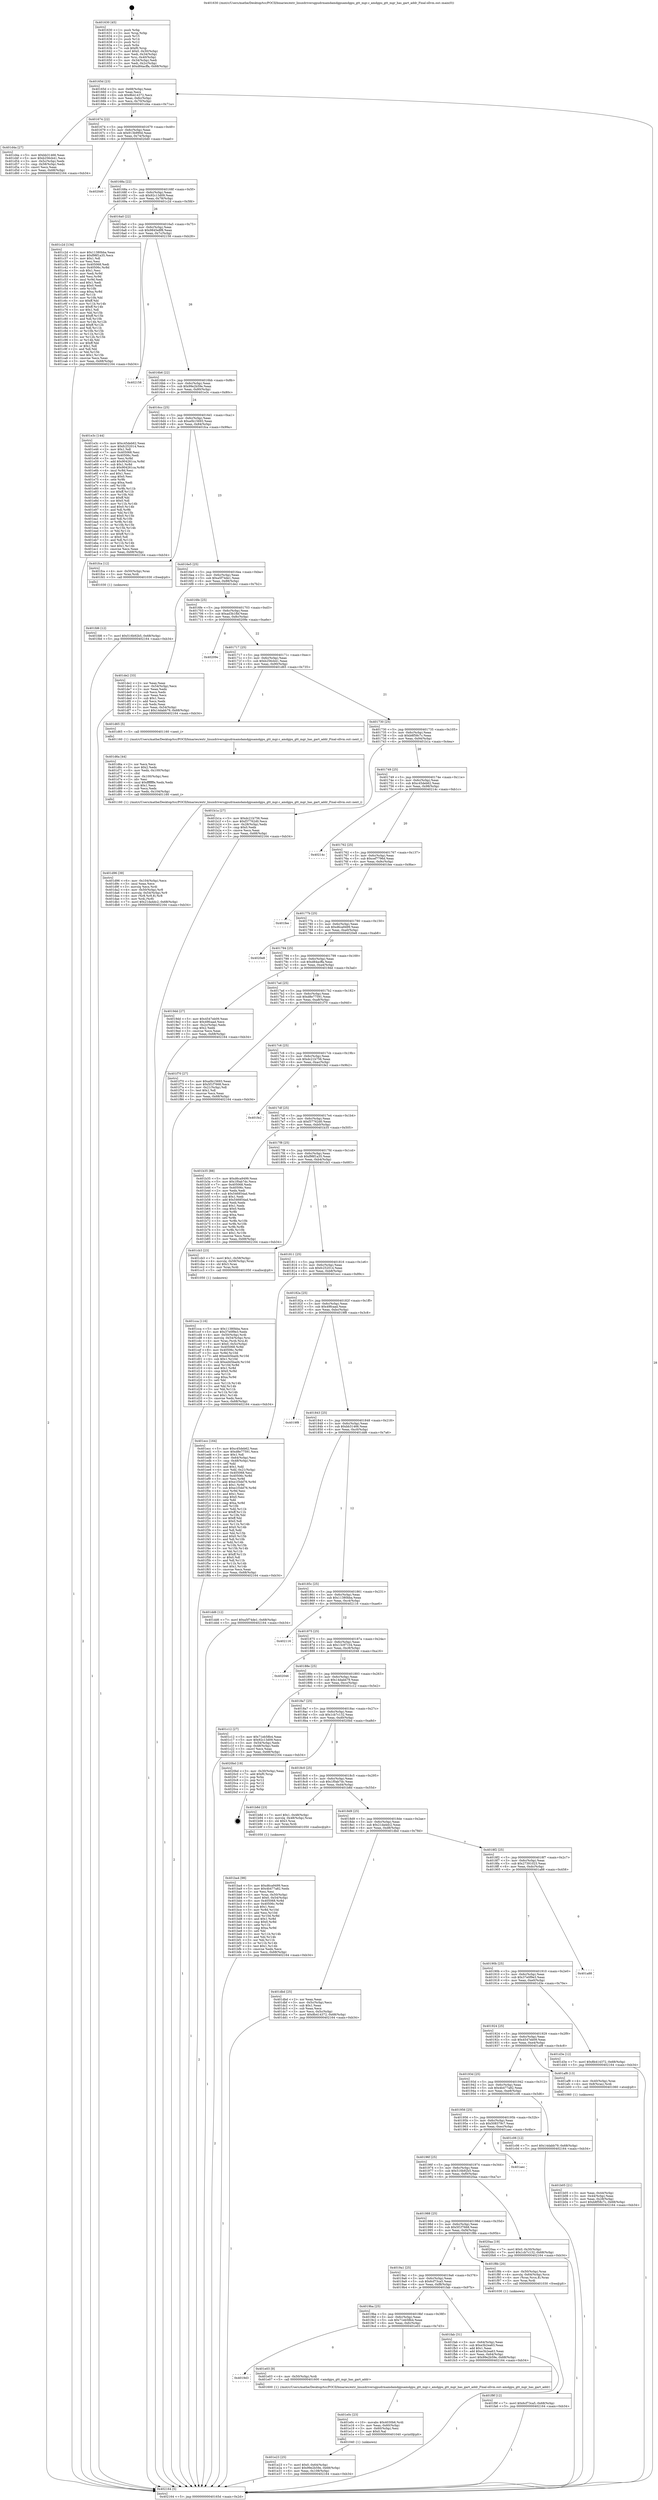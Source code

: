 digraph "0x401630" {
  label = "0x401630 (/mnt/c/Users/mathe/Desktop/tcc/POCII/binaries/extr_linuxdriversgpudrmamdamdgpuamdgpu_gtt_mgr.c_amdgpu_gtt_mgr_has_gart_addr_Final-ollvm.out::main(0))"
  labelloc = "t"
  node[shape=record]

  Entry [label="",width=0.3,height=0.3,shape=circle,fillcolor=black,style=filled]
  "0x40165d" [label="{
     0x40165d [23]\l
     | [instrs]\l
     &nbsp;&nbsp;0x40165d \<+3\>: mov -0x68(%rbp),%eax\l
     &nbsp;&nbsp;0x401660 \<+2\>: mov %eax,%ecx\l
     &nbsp;&nbsp;0x401662 \<+6\>: sub $0x8b414372,%ecx\l
     &nbsp;&nbsp;0x401668 \<+3\>: mov %eax,-0x6c(%rbp)\l
     &nbsp;&nbsp;0x40166b \<+3\>: mov %ecx,-0x70(%rbp)\l
     &nbsp;&nbsp;0x40166e \<+6\>: je 0000000000401d4a \<main+0x71a\>\l
  }"]
  "0x401d4a" [label="{
     0x401d4a [27]\l
     | [instrs]\l
     &nbsp;&nbsp;0x401d4a \<+5\>: mov $0xbb31466,%eax\l
     &nbsp;&nbsp;0x401d4f \<+5\>: mov $0xb256cb41,%ecx\l
     &nbsp;&nbsp;0x401d54 \<+3\>: mov -0x5c(%rbp),%edx\l
     &nbsp;&nbsp;0x401d57 \<+3\>: cmp -0x58(%rbp),%edx\l
     &nbsp;&nbsp;0x401d5a \<+3\>: cmovl %ecx,%eax\l
     &nbsp;&nbsp;0x401d5d \<+3\>: mov %eax,-0x68(%rbp)\l
     &nbsp;&nbsp;0x401d60 \<+5\>: jmp 0000000000402164 \<main+0xb34\>\l
  }"]
  "0x401674" [label="{
     0x401674 [22]\l
     | [instrs]\l
     &nbsp;&nbsp;0x401674 \<+5\>: jmp 0000000000401679 \<main+0x49\>\l
     &nbsp;&nbsp;0x401679 \<+3\>: mov -0x6c(%rbp),%eax\l
     &nbsp;&nbsp;0x40167c \<+5\>: sub $0x913b990d,%eax\l
     &nbsp;&nbsp;0x401681 \<+3\>: mov %eax,-0x74(%rbp)\l
     &nbsp;&nbsp;0x401684 \<+6\>: je 00000000004020d0 \<main+0xaa0\>\l
  }"]
  Exit [label="",width=0.3,height=0.3,shape=circle,fillcolor=black,style=filled,peripheries=2]
  "0x4020d0" [label="{
     0x4020d0\l
  }", style=dashed]
  "0x40168a" [label="{
     0x40168a [22]\l
     | [instrs]\l
     &nbsp;&nbsp;0x40168a \<+5\>: jmp 000000000040168f \<main+0x5f\>\l
     &nbsp;&nbsp;0x40168f \<+3\>: mov -0x6c(%rbp),%eax\l
     &nbsp;&nbsp;0x401692 \<+5\>: sub $0x92c13d09,%eax\l
     &nbsp;&nbsp;0x401697 \<+3\>: mov %eax,-0x78(%rbp)\l
     &nbsp;&nbsp;0x40169a \<+6\>: je 0000000000401c2d \<main+0x5fd\>\l
  }"]
  "0x401fd6" [label="{
     0x401fd6 [12]\l
     | [instrs]\l
     &nbsp;&nbsp;0x401fd6 \<+7\>: movl $0x516b92b5,-0x68(%rbp)\l
     &nbsp;&nbsp;0x401fdd \<+5\>: jmp 0000000000402164 \<main+0xb34\>\l
  }"]
  "0x401c2d" [label="{
     0x401c2d [134]\l
     | [instrs]\l
     &nbsp;&nbsp;0x401c2d \<+5\>: mov $0x11380bba,%eax\l
     &nbsp;&nbsp;0x401c32 \<+5\>: mov $0xf98f1a35,%ecx\l
     &nbsp;&nbsp;0x401c37 \<+2\>: mov $0x1,%dl\l
     &nbsp;&nbsp;0x401c39 \<+2\>: xor %esi,%esi\l
     &nbsp;&nbsp;0x401c3b \<+7\>: mov 0x405068,%edi\l
     &nbsp;&nbsp;0x401c42 \<+8\>: mov 0x40506c,%r8d\l
     &nbsp;&nbsp;0x401c4a \<+3\>: sub $0x1,%esi\l
     &nbsp;&nbsp;0x401c4d \<+3\>: mov %edi,%r9d\l
     &nbsp;&nbsp;0x401c50 \<+3\>: add %esi,%r9d\l
     &nbsp;&nbsp;0x401c53 \<+4\>: imul %r9d,%edi\l
     &nbsp;&nbsp;0x401c57 \<+3\>: and $0x1,%edi\l
     &nbsp;&nbsp;0x401c5a \<+3\>: cmp $0x0,%edi\l
     &nbsp;&nbsp;0x401c5d \<+4\>: sete %r10b\l
     &nbsp;&nbsp;0x401c61 \<+4\>: cmp $0xa,%r8d\l
     &nbsp;&nbsp;0x401c65 \<+4\>: setl %r11b\l
     &nbsp;&nbsp;0x401c69 \<+3\>: mov %r10b,%bl\l
     &nbsp;&nbsp;0x401c6c \<+3\>: xor $0xff,%bl\l
     &nbsp;&nbsp;0x401c6f \<+3\>: mov %r11b,%r14b\l
     &nbsp;&nbsp;0x401c72 \<+4\>: xor $0xff,%r14b\l
     &nbsp;&nbsp;0x401c76 \<+3\>: xor $0x1,%dl\l
     &nbsp;&nbsp;0x401c79 \<+3\>: mov %bl,%r15b\l
     &nbsp;&nbsp;0x401c7c \<+4\>: and $0xff,%r15b\l
     &nbsp;&nbsp;0x401c80 \<+3\>: and %dl,%r10b\l
     &nbsp;&nbsp;0x401c83 \<+3\>: mov %r14b,%r12b\l
     &nbsp;&nbsp;0x401c86 \<+4\>: and $0xff,%r12b\l
     &nbsp;&nbsp;0x401c8a \<+3\>: and %dl,%r11b\l
     &nbsp;&nbsp;0x401c8d \<+3\>: or %r10b,%r15b\l
     &nbsp;&nbsp;0x401c90 \<+3\>: or %r11b,%r12b\l
     &nbsp;&nbsp;0x401c93 \<+3\>: xor %r12b,%r15b\l
     &nbsp;&nbsp;0x401c96 \<+3\>: or %r14b,%bl\l
     &nbsp;&nbsp;0x401c99 \<+3\>: xor $0xff,%bl\l
     &nbsp;&nbsp;0x401c9c \<+3\>: or $0x1,%dl\l
     &nbsp;&nbsp;0x401c9f \<+2\>: and %dl,%bl\l
     &nbsp;&nbsp;0x401ca1 \<+3\>: or %bl,%r15b\l
     &nbsp;&nbsp;0x401ca4 \<+4\>: test $0x1,%r15b\l
     &nbsp;&nbsp;0x401ca8 \<+3\>: cmovne %ecx,%eax\l
     &nbsp;&nbsp;0x401cab \<+3\>: mov %eax,-0x68(%rbp)\l
     &nbsp;&nbsp;0x401cae \<+5\>: jmp 0000000000402164 \<main+0xb34\>\l
  }"]
  "0x4016a0" [label="{
     0x4016a0 [22]\l
     | [instrs]\l
     &nbsp;&nbsp;0x4016a0 \<+5\>: jmp 00000000004016a5 \<main+0x75\>\l
     &nbsp;&nbsp;0x4016a5 \<+3\>: mov -0x6c(%rbp),%eax\l
     &nbsp;&nbsp;0x4016a8 \<+5\>: sub $0x9845e8f8,%eax\l
     &nbsp;&nbsp;0x4016ad \<+3\>: mov %eax,-0x7c(%rbp)\l
     &nbsp;&nbsp;0x4016b0 \<+6\>: je 0000000000402158 \<main+0xb28\>\l
  }"]
  "0x401f9f" [label="{
     0x401f9f [12]\l
     | [instrs]\l
     &nbsp;&nbsp;0x401f9f \<+7\>: movl $0x6cf73ca5,-0x68(%rbp)\l
     &nbsp;&nbsp;0x401fa6 \<+5\>: jmp 0000000000402164 \<main+0xb34\>\l
  }"]
  "0x402158" [label="{
     0x402158\l
  }", style=dashed]
  "0x4016b6" [label="{
     0x4016b6 [22]\l
     | [instrs]\l
     &nbsp;&nbsp;0x4016b6 \<+5\>: jmp 00000000004016bb \<main+0x8b\>\l
     &nbsp;&nbsp;0x4016bb \<+3\>: mov -0x6c(%rbp),%eax\l
     &nbsp;&nbsp;0x4016be \<+5\>: sub $0x99e2b59e,%eax\l
     &nbsp;&nbsp;0x4016c3 \<+3\>: mov %eax,-0x80(%rbp)\l
     &nbsp;&nbsp;0x4016c6 \<+6\>: je 0000000000401e3c \<main+0x80c\>\l
  }"]
  "0x401e23" [label="{
     0x401e23 [25]\l
     | [instrs]\l
     &nbsp;&nbsp;0x401e23 \<+7\>: movl $0x0,-0x64(%rbp)\l
     &nbsp;&nbsp;0x401e2a \<+7\>: movl $0x99e2b59e,-0x68(%rbp)\l
     &nbsp;&nbsp;0x401e31 \<+6\>: mov %eax,-0x108(%rbp)\l
     &nbsp;&nbsp;0x401e37 \<+5\>: jmp 0000000000402164 \<main+0xb34\>\l
  }"]
  "0x401e3c" [label="{
     0x401e3c [144]\l
     | [instrs]\l
     &nbsp;&nbsp;0x401e3c \<+5\>: mov $0xc45deb62,%eax\l
     &nbsp;&nbsp;0x401e41 \<+5\>: mov $0xfc252014,%ecx\l
     &nbsp;&nbsp;0x401e46 \<+2\>: mov $0x1,%dl\l
     &nbsp;&nbsp;0x401e48 \<+7\>: mov 0x405068,%esi\l
     &nbsp;&nbsp;0x401e4f \<+7\>: mov 0x40506c,%edi\l
     &nbsp;&nbsp;0x401e56 \<+3\>: mov %esi,%r8d\l
     &nbsp;&nbsp;0x401e59 \<+7\>: add $0x904261ca,%r8d\l
     &nbsp;&nbsp;0x401e60 \<+4\>: sub $0x1,%r8d\l
     &nbsp;&nbsp;0x401e64 \<+7\>: sub $0x904261ca,%r8d\l
     &nbsp;&nbsp;0x401e6b \<+4\>: imul %r8d,%esi\l
     &nbsp;&nbsp;0x401e6f \<+3\>: and $0x1,%esi\l
     &nbsp;&nbsp;0x401e72 \<+3\>: cmp $0x0,%esi\l
     &nbsp;&nbsp;0x401e75 \<+4\>: sete %r9b\l
     &nbsp;&nbsp;0x401e79 \<+3\>: cmp $0xa,%edi\l
     &nbsp;&nbsp;0x401e7c \<+4\>: setl %r10b\l
     &nbsp;&nbsp;0x401e80 \<+3\>: mov %r9b,%r11b\l
     &nbsp;&nbsp;0x401e83 \<+4\>: xor $0xff,%r11b\l
     &nbsp;&nbsp;0x401e87 \<+3\>: mov %r10b,%bl\l
     &nbsp;&nbsp;0x401e8a \<+3\>: xor $0xff,%bl\l
     &nbsp;&nbsp;0x401e8d \<+3\>: xor $0x0,%dl\l
     &nbsp;&nbsp;0x401e90 \<+3\>: mov %r11b,%r14b\l
     &nbsp;&nbsp;0x401e93 \<+4\>: and $0x0,%r14b\l
     &nbsp;&nbsp;0x401e97 \<+3\>: and %dl,%r9b\l
     &nbsp;&nbsp;0x401e9a \<+3\>: mov %bl,%r15b\l
     &nbsp;&nbsp;0x401e9d \<+4\>: and $0x0,%r15b\l
     &nbsp;&nbsp;0x401ea1 \<+3\>: and %dl,%r10b\l
     &nbsp;&nbsp;0x401ea4 \<+3\>: or %r9b,%r14b\l
     &nbsp;&nbsp;0x401ea7 \<+3\>: or %r10b,%r15b\l
     &nbsp;&nbsp;0x401eaa \<+3\>: xor %r15b,%r14b\l
     &nbsp;&nbsp;0x401ead \<+3\>: or %bl,%r11b\l
     &nbsp;&nbsp;0x401eb0 \<+4\>: xor $0xff,%r11b\l
     &nbsp;&nbsp;0x401eb4 \<+3\>: or $0x0,%dl\l
     &nbsp;&nbsp;0x401eb7 \<+3\>: and %dl,%r11b\l
     &nbsp;&nbsp;0x401eba \<+3\>: or %r11b,%r14b\l
     &nbsp;&nbsp;0x401ebd \<+4\>: test $0x1,%r14b\l
     &nbsp;&nbsp;0x401ec1 \<+3\>: cmovne %ecx,%eax\l
     &nbsp;&nbsp;0x401ec4 \<+3\>: mov %eax,-0x68(%rbp)\l
     &nbsp;&nbsp;0x401ec7 \<+5\>: jmp 0000000000402164 \<main+0xb34\>\l
  }"]
  "0x4016cc" [label="{
     0x4016cc [25]\l
     | [instrs]\l
     &nbsp;&nbsp;0x4016cc \<+5\>: jmp 00000000004016d1 \<main+0xa1\>\l
     &nbsp;&nbsp;0x4016d1 \<+3\>: mov -0x6c(%rbp),%eax\l
     &nbsp;&nbsp;0x4016d4 \<+5\>: sub $0xa0b15693,%eax\l
     &nbsp;&nbsp;0x4016d9 \<+6\>: mov %eax,-0x84(%rbp)\l
     &nbsp;&nbsp;0x4016df \<+6\>: je 0000000000401fca \<main+0x99a\>\l
  }"]
  "0x401e0c" [label="{
     0x401e0c [23]\l
     | [instrs]\l
     &nbsp;&nbsp;0x401e0c \<+10\>: movabs $0x4030b6,%rdi\l
     &nbsp;&nbsp;0x401e16 \<+3\>: mov %eax,-0x60(%rbp)\l
     &nbsp;&nbsp;0x401e19 \<+3\>: mov -0x60(%rbp),%esi\l
     &nbsp;&nbsp;0x401e1c \<+2\>: mov $0x0,%al\l
     &nbsp;&nbsp;0x401e1e \<+5\>: call 0000000000401040 \<printf@plt\>\l
     | [calls]\l
     &nbsp;&nbsp;0x401040 \{1\} (unknown)\l
  }"]
  "0x401fca" [label="{
     0x401fca [12]\l
     | [instrs]\l
     &nbsp;&nbsp;0x401fca \<+4\>: mov -0x50(%rbp),%rax\l
     &nbsp;&nbsp;0x401fce \<+3\>: mov %rax,%rdi\l
     &nbsp;&nbsp;0x401fd1 \<+5\>: call 0000000000401030 \<free@plt\>\l
     | [calls]\l
     &nbsp;&nbsp;0x401030 \{1\} (unknown)\l
  }"]
  "0x4016e5" [label="{
     0x4016e5 [25]\l
     | [instrs]\l
     &nbsp;&nbsp;0x4016e5 \<+5\>: jmp 00000000004016ea \<main+0xba\>\l
     &nbsp;&nbsp;0x4016ea \<+3\>: mov -0x6c(%rbp),%eax\l
     &nbsp;&nbsp;0x4016ed \<+5\>: sub $0xa5f74de1,%eax\l
     &nbsp;&nbsp;0x4016f2 \<+6\>: mov %eax,-0x88(%rbp)\l
     &nbsp;&nbsp;0x4016f8 \<+6\>: je 0000000000401de2 \<main+0x7b2\>\l
  }"]
  "0x4019d3" [label="{
     0x4019d3\l
  }", style=dashed]
  "0x401de2" [label="{
     0x401de2 [33]\l
     | [instrs]\l
     &nbsp;&nbsp;0x401de2 \<+2\>: xor %eax,%eax\l
     &nbsp;&nbsp;0x401de4 \<+3\>: mov -0x54(%rbp),%ecx\l
     &nbsp;&nbsp;0x401de7 \<+2\>: mov %eax,%edx\l
     &nbsp;&nbsp;0x401de9 \<+2\>: sub %ecx,%edx\l
     &nbsp;&nbsp;0x401deb \<+2\>: mov %eax,%ecx\l
     &nbsp;&nbsp;0x401ded \<+3\>: sub $0x1,%ecx\l
     &nbsp;&nbsp;0x401df0 \<+2\>: add %ecx,%edx\l
     &nbsp;&nbsp;0x401df2 \<+2\>: sub %edx,%eax\l
     &nbsp;&nbsp;0x401df4 \<+3\>: mov %eax,-0x54(%rbp)\l
     &nbsp;&nbsp;0x401df7 \<+7\>: movl $0x14dabb79,-0x68(%rbp)\l
     &nbsp;&nbsp;0x401dfe \<+5\>: jmp 0000000000402164 \<main+0xb34\>\l
  }"]
  "0x4016fe" [label="{
     0x4016fe [25]\l
     | [instrs]\l
     &nbsp;&nbsp;0x4016fe \<+5\>: jmp 0000000000401703 \<main+0xd3\>\l
     &nbsp;&nbsp;0x401703 \<+3\>: mov -0x6c(%rbp),%eax\l
     &nbsp;&nbsp;0x401706 \<+5\>: sub $0xad3b1fbf,%eax\l
     &nbsp;&nbsp;0x40170b \<+6\>: mov %eax,-0x8c(%rbp)\l
     &nbsp;&nbsp;0x401711 \<+6\>: je 000000000040209e \<main+0xa6e\>\l
  }"]
  "0x401e03" [label="{
     0x401e03 [9]\l
     | [instrs]\l
     &nbsp;&nbsp;0x401e03 \<+4\>: mov -0x50(%rbp),%rdi\l
     &nbsp;&nbsp;0x401e07 \<+5\>: call 0000000000401600 \<amdgpu_gtt_mgr_has_gart_addr\>\l
     | [calls]\l
     &nbsp;&nbsp;0x401600 \{1\} (/mnt/c/Users/mathe/Desktop/tcc/POCII/binaries/extr_linuxdriversgpudrmamdamdgpuamdgpu_gtt_mgr.c_amdgpu_gtt_mgr_has_gart_addr_Final-ollvm.out::amdgpu_gtt_mgr_has_gart_addr)\l
  }"]
  "0x40209e" [label="{
     0x40209e\l
  }", style=dashed]
  "0x401717" [label="{
     0x401717 [25]\l
     | [instrs]\l
     &nbsp;&nbsp;0x401717 \<+5\>: jmp 000000000040171c \<main+0xec\>\l
     &nbsp;&nbsp;0x40171c \<+3\>: mov -0x6c(%rbp),%eax\l
     &nbsp;&nbsp;0x40171f \<+5\>: sub $0xb256cb41,%eax\l
     &nbsp;&nbsp;0x401724 \<+6\>: mov %eax,-0x90(%rbp)\l
     &nbsp;&nbsp;0x40172a \<+6\>: je 0000000000401d65 \<main+0x735\>\l
  }"]
  "0x4019ba" [label="{
     0x4019ba [25]\l
     | [instrs]\l
     &nbsp;&nbsp;0x4019ba \<+5\>: jmp 00000000004019bf \<main+0x38f\>\l
     &nbsp;&nbsp;0x4019bf \<+3\>: mov -0x6c(%rbp),%eax\l
     &nbsp;&nbsp;0x4019c2 \<+5\>: sub $0x71eb58b4,%eax\l
     &nbsp;&nbsp;0x4019c7 \<+6\>: mov %eax,-0xfc(%rbp)\l
     &nbsp;&nbsp;0x4019cd \<+6\>: je 0000000000401e03 \<main+0x7d3\>\l
  }"]
  "0x401d65" [label="{
     0x401d65 [5]\l
     | [instrs]\l
     &nbsp;&nbsp;0x401d65 \<+5\>: call 0000000000401160 \<next_i\>\l
     | [calls]\l
     &nbsp;&nbsp;0x401160 \{1\} (/mnt/c/Users/mathe/Desktop/tcc/POCII/binaries/extr_linuxdriversgpudrmamdamdgpuamdgpu_gtt_mgr.c_amdgpu_gtt_mgr_has_gart_addr_Final-ollvm.out::next_i)\l
  }"]
  "0x401730" [label="{
     0x401730 [25]\l
     | [instrs]\l
     &nbsp;&nbsp;0x401730 \<+5\>: jmp 0000000000401735 \<main+0x105\>\l
     &nbsp;&nbsp;0x401735 \<+3\>: mov -0x6c(%rbp),%eax\l
     &nbsp;&nbsp;0x401738 \<+5\>: sub $0xb8f58c7c,%eax\l
     &nbsp;&nbsp;0x40173d \<+6\>: mov %eax,-0x94(%rbp)\l
     &nbsp;&nbsp;0x401743 \<+6\>: je 0000000000401b1a \<main+0x4ea\>\l
  }"]
  "0x401fab" [label="{
     0x401fab [31]\l
     | [instrs]\l
     &nbsp;&nbsp;0x401fab \<+3\>: mov -0x64(%rbp),%eax\l
     &nbsp;&nbsp;0x401fae \<+5\>: sub $0xe3b2ea63,%eax\l
     &nbsp;&nbsp;0x401fb3 \<+3\>: add $0x1,%eax\l
     &nbsp;&nbsp;0x401fb6 \<+5\>: add $0xe3b2ea63,%eax\l
     &nbsp;&nbsp;0x401fbb \<+3\>: mov %eax,-0x64(%rbp)\l
     &nbsp;&nbsp;0x401fbe \<+7\>: movl $0x99e2b59e,-0x68(%rbp)\l
     &nbsp;&nbsp;0x401fc5 \<+5\>: jmp 0000000000402164 \<main+0xb34\>\l
  }"]
  "0x401b1a" [label="{
     0x401b1a [27]\l
     | [instrs]\l
     &nbsp;&nbsp;0x401b1a \<+5\>: mov $0xdc21b756,%eax\l
     &nbsp;&nbsp;0x401b1f \<+5\>: mov $0xf37762d0,%ecx\l
     &nbsp;&nbsp;0x401b24 \<+3\>: mov -0x28(%rbp),%edx\l
     &nbsp;&nbsp;0x401b27 \<+3\>: cmp $0x0,%edx\l
     &nbsp;&nbsp;0x401b2a \<+3\>: cmove %ecx,%eax\l
     &nbsp;&nbsp;0x401b2d \<+3\>: mov %eax,-0x68(%rbp)\l
     &nbsp;&nbsp;0x401b30 \<+5\>: jmp 0000000000402164 \<main+0xb34\>\l
  }"]
  "0x401749" [label="{
     0x401749 [25]\l
     | [instrs]\l
     &nbsp;&nbsp;0x401749 \<+5\>: jmp 000000000040174e \<main+0x11e\>\l
     &nbsp;&nbsp;0x40174e \<+3\>: mov -0x6c(%rbp),%eax\l
     &nbsp;&nbsp;0x401751 \<+5\>: sub $0xc45deb62,%eax\l
     &nbsp;&nbsp;0x401756 \<+6\>: mov %eax,-0x98(%rbp)\l
     &nbsp;&nbsp;0x40175c \<+6\>: je 000000000040214c \<main+0xb1c\>\l
  }"]
  "0x4019a1" [label="{
     0x4019a1 [25]\l
     | [instrs]\l
     &nbsp;&nbsp;0x4019a1 \<+5\>: jmp 00000000004019a6 \<main+0x376\>\l
     &nbsp;&nbsp;0x4019a6 \<+3\>: mov -0x6c(%rbp),%eax\l
     &nbsp;&nbsp;0x4019a9 \<+5\>: sub $0x6cf73ca5,%eax\l
     &nbsp;&nbsp;0x4019ae \<+6\>: mov %eax,-0xf8(%rbp)\l
     &nbsp;&nbsp;0x4019b4 \<+6\>: je 0000000000401fab \<main+0x97b\>\l
  }"]
  "0x40214c" [label="{
     0x40214c\l
  }", style=dashed]
  "0x401762" [label="{
     0x401762 [25]\l
     | [instrs]\l
     &nbsp;&nbsp;0x401762 \<+5\>: jmp 0000000000401767 \<main+0x137\>\l
     &nbsp;&nbsp;0x401767 \<+3\>: mov -0x6c(%rbp),%eax\l
     &nbsp;&nbsp;0x40176a \<+5\>: sub $0xcef7796d,%eax\l
     &nbsp;&nbsp;0x40176f \<+6\>: mov %eax,-0x9c(%rbp)\l
     &nbsp;&nbsp;0x401775 \<+6\>: je 0000000000401fee \<main+0x9be\>\l
  }"]
  "0x401f8b" [label="{
     0x401f8b [20]\l
     | [instrs]\l
     &nbsp;&nbsp;0x401f8b \<+4\>: mov -0x50(%rbp),%rax\l
     &nbsp;&nbsp;0x401f8f \<+4\>: movslq -0x64(%rbp),%rcx\l
     &nbsp;&nbsp;0x401f93 \<+4\>: mov (%rax,%rcx,8),%rax\l
     &nbsp;&nbsp;0x401f97 \<+3\>: mov %rax,%rdi\l
     &nbsp;&nbsp;0x401f9a \<+5\>: call 0000000000401030 \<free@plt\>\l
     | [calls]\l
     &nbsp;&nbsp;0x401030 \{1\} (unknown)\l
  }"]
  "0x401fee" [label="{
     0x401fee\l
  }", style=dashed]
  "0x40177b" [label="{
     0x40177b [25]\l
     | [instrs]\l
     &nbsp;&nbsp;0x40177b \<+5\>: jmp 0000000000401780 \<main+0x150\>\l
     &nbsp;&nbsp;0x401780 \<+3\>: mov -0x6c(%rbp),%eax\l
     &nbsp;&nbsp;0x401783 \<+5\>: sub $0xd6ca9499,%eax\l
     &nbsp;&nbsp;0x401788 \<+6\>: mov %eax,-0xa0(%rbp)\l
     &nbsp;&nbsp;0x40178e \<+6\>: je 00000000004020e8 \<main+0xab8\>\l
  }"]
  "0x401988" [label="{
     0x401988 [25]\l
     | [instrs]\l
     &nbsp;&nbsp;0x401988 \<+5\>: jmp 000000000040198d \<main+0x35d\>\l
     &nbsp;&nbsp;0x40198d \<+3\>: mov -0x6c(%rbp),%eax\l
     &nbsp;&nbsp;0x401990 \<+5\>: sub $0x5f1f7668,%eax\l
     &nbsp;&nbsp;0x401995 \<+6\>: mov %eax,-0xf4(%rbp)\l
     &nbsp;&nbsp;0x40199b \<+6\>: je 0000000000401f8b \<main+0x95b\>\l
  }"]
  "0x4020e8" [label="{
     0x4020e8\l
  }", style=dashed]
  "0x401794" [label="{
     0x401794 [25]\l
     | [instrs]\l
     &nbsp;&nbsp;0x401794 \<+5\>: jmp 0000000000401799 \<main+0x169\>\l
     &nbsp;&nbsp;0x401799 \<+3\>: mov -0x6c(%rbp),%eax\l
     &nbsp;&nbsp;0x40179c \<+5\>: sub $0xd84acffa,%eax\l
     &nbsp;&nbsp;0x4017a1 \<+6\>: mov %eax,-0xa4(%rbp)\l
     &nbsp;&nbsp;0x4017a7 \<+6\>: je 00000000004019dd \<main+0x3ad\>\l
  }"]
  "0x4020aa" [label="{
     0x4020aa [19]\l
     | [instrs]\l
     &nbsp;&nbsp;0x4020aa \<+7\>: movl $0x0,-0x30(%rbp)\l
     &nbsp;&nbsp;0x4020b1 \<+7\>: movl $0x1cb7c132,-0x68(%rbp)\l
     &nbsp;&nbsp;0x4020b8 \<+5\>: jmp 0000000000402164 \<main+0xb34\>\l
  }"]
  "0x4019dd" [label="{
     0x4019dd [27]\l
     | [instrs]\l
     &nbsp;&nbsp;0x4019dd \<+5\>: mov $0x4547eb09,%eax\l
     &nbsp;&nbsp;0x4019e2 \<+5\>: mov $0x49fcaad,%ecx\l
     &nbsp;&nbsp;0x4019e7 \<+3\>: mov -0x2c(%rbp),%edx\l
     &nbsp;&nbsp;0x4019ea \<+3\>: cmp $0x2,%edx\l
     &nbsp;&nbsp;0x4019ed \<+3\>: cmovne %ecx,%eax\l
     &nbsp;&nbsp;0x4019f0 \<+3\>: mov %eax,-0x68(%rbp)\l
     &nbsp;&nbsp;0x4019f3 \<+5\>: jmp 0000000000402164 \<main+0xb34\>\l
  }"]
  "0x4017ad" [label="{
     0x4017ad [25]\l
     | [instrs]\l
     &nbsp;&nbsp;0x4017ad \<+5\>: jmp 00000000004017b2 \<main+0x182\>\l
     &nbsp;&nbsp;0x4017b2 \<+3\>: mov -0x6c(%rbp),%eax\l
     &nbsp;&nbsp;0x4017b5 \<+5\>: sub $0xd8e77591,%eax\l
     &nbsp;&nbsp;0x4017ba \<+6\>: mov %eax,-0xa8(%rbp)\l
     &nbsp;&nbsp;0x4017c0 \<+6\>: je 0000000000401f70 \<main+0x940\>\l
  }"]
  "0x402164" [label="{
     0x402164 [5]\l
     | [instrs]\l
     &nbsp;&nbsp;0x402164 \<+5\>: jmp 000000000040165d \<main+0x2d\>\l
  }"]
  "0x401630" [label="{
     0x401630 [45]\l
     | [instrs]\l
     &nbsp;&nbsp;0x401630 \<+1\>: push %rbp\l
     &nbsp;&nbsp;0x401631 \<+3\>: mov %rsp,%rbp\l
     &nbsp;&nbsp;0x401634 \<+2\>: push %r15\l
     &nbsp;&nbsp;0x401636 \<+2\>: push %r14\l
     &nbsp;&nbsp;0x401638 \<+2\>: push %r12\l
     &nbsp;&nbsp;0x40163a \<+1\>: push %rbx\l
     &nbsp;&nbsp;0x40163b \<+7\>: sub $0xf0,%rsp\l
     &nbsp;&nbsp;0x401642 \<+7\>: movl $0x0,-0x30(%rbp)\l
     &nbsp;&nbsp;0x401649 \<+3\>: mov %edi,-0x34(%rbp)\l
     &nbsp;&nbsp;0x40164c \<+4\>: mov %rsi,-0x40(%rbp)\l
     &nbsp;&nbsp;0x401650 \<+3\>: mov -0x34(%rbp),%edi\l
     &nbsp;&nbsp;0x401653 \<+3\>: mov %edi,-0x2c(%rbp)\l
     &nbsp;&nbsp;0x401656 \<+7\>: movl $0xd84acffa,-0x68(%rbp)\l
  }"]
  "0x40196f" [label="{
     0x40196f [25]\l
     | [instrs]\l
     &nbsp;&nbsp;0x40196f \<+5\>: jmp 0000000000401974 \<main+0x344\>\l
     &nbsp;&nbsp;0x401974 \<+3\>: mov -0x6c(%rbp),%eax\l
     &nbsp;&nbsp;0x401977 \<+5\>: sub $0x516b92b5,%eax\l
     &nbsp;&nbsp;0x40197c \<+6\>: mov %eax,-0xf0(%rbp)\l
     &nbsp;&nbsp;0x401982 \<+6\>: je 00000000004020aa \<main+0xa7a\>\l
  }"]
  "0x401f70" [label="{
     0x401f70 [27]\l
     | [instrs]\l
     &nbsp;&nbsp;0x401f70 \<+5\>: mov $0xa0b15693,%eax\l
     &nbsp;&nbsp;0x401f75 \<+5\>: mov $0x5f1f7668,%ecx\l
     &nbsp;&nbsp;0x401f7a \<+3\>: mov -0x21(%rbp),%dl\l
     &nbsp;&nbsp;0x401f7d \<+3\>: test $0x1,%dl\l
     &nbsp;&nbsp;0x401f80 \<+3\>: cmovne %ecx,%eax\l
     &nbsp;&nbsp;0x401f83 \<+3\>: mov %eax,-0x68(%rbp)\l
     &nbsp;&nbsp;0x401f86 \<+5\>: jmp 0000000000402164 \<main+0xb34\>\l
  }"]
  "0x4017c6" [label="{
     0x4017c6 [25]\l
     | [instrs]\l
     &nbsp;&nbsp;0x4017c6 \<+5\>: jmp 00000000004017cb \<main+0x19b\>\l
     &nbsp;&nbsp;0x4017cb \<+3\>: mov -0x6c(%rbp),%eax\l
     &nbsp;&nbsp;0x4017ce \<+5\>: sub $0xdc21b756,%eax\l
     &nbsp;&nbsp;0x4017d3 \<+6\>: mov %eax,-0xac(%rbp)\l
     &nbsp;&nbsp;0x4017d9 \<+6\>: je 0000000000401fe2 \<main+0x9b2\>\l
  }"]
  "0x401aec" [label="{
     0x401aec\l
  }", style=dashed]
  "0x401fe2" [label="{
     0x401fe2\l
  }", style=dashed]
  "0x4017df" [label="{
     0x4017df [25]\l
     | [instrs]\l
     &nbsp;&nbsp;0x4017df \<+5\>: jmp 00000000004017e4 \<main+0x1b4\>\l
     &nbsp;&nbsp;0x4017e4 \<+3\>: mov -0x6c(%rbp),%eax\l
     &nbsp;&nbsp;0x4017e7 \<+5\>: sub $0xf37762d0,%eax\l
     &nbsp;&nbsp;0x4017ec \<+6\>: mov %eax,-0xb0(%rbp)\l
     &nbsp;&nbsp;0x4017f2 \<+6\>: je 0000000000401b35 \<main+0x505\>\l
  }"]
  "0x401d96" [label="{
     0x401d96 [39]\l
     | [instrs]\l
     &nbsp;&nbsp;0x401d96 \<+6\>: mov -0x104(%rbp),%ecx\l
     &nbsp;&nbsp;0x401d9c \<+3\>: imul %eax,%ecx\l
     &nbsp;&nbsp;0x401d9f \<+3\>: movslq %ecx,%rdi\l
     &nbsp;&nbsp;0x401da2 \<+4\>: mov -0x50(%rbp),%r8\l
     &nbsp;&nbsp;0x401da6 \<+4\>: movslq -0x54(%rbp),%r9\l
     &nbsp;&nbsp;0x401daa \<+4\>: mov (%r8,%r9,8),%r8\l
     &nbsp;&nbsp;0x401dae \<+3\>: mov %rdi,(%r8)\l
     &nbsp;&nbsp;0x401db1 \<+7\>: movl $0x21da4dc2,-0x68(%rbp)\l
     &nbsp;&nbsp;0x401db8 \<+5\>: jmp 0000000000402164 \<main+0xb34\>\l
  }"]
  "0x401b35" [label="{
     0x401b35 [88]\l
     | [instrs]\l
     &nbsp;&nbsp;0x401b35 \<+5\>: mov $0xd6ca9499,%eax\l
     &nbsp;&nbsp;0x401b3a \<+5\>: mov $0x1f0ab7dc,%ecx\l
     &nbsp;&nbsp;0x401b3f \<+7\>: mov 0x405068,%edx\l
     &nbsp;&nbsp;0x401b46 \<+7\>: mov 0x40506c,%esi\l
     &nbsp;&nbsp;0x401b4d \<+2\>: mov %edx,%edi\l
     &nbsp;&nbsp;0x401b4f \<+6\>: sub $0x546854ad,%edi\l
     &nbsp;&nbsp;0x401b55 \<+3\>: sub $0x1,%edi\l
     &nbsp;&nbsp;0x401b58 \<+6\>: add $0x546854ad,%edi\l
     &nbsp;&nbsp;0x401b5e \<+3\>: imul %edi,%edx\l
     &nbsp;&nbsp;0x401b61 \<+3\>: and $0x1,%edx\l
     &nbsp;&nbsp;0x401b64 \<+3\>: cmp $0x0,%edx\l
     &nbsp;&nbsp;0x401b67 \<+4\>: sete %r8b\l
     &nbsp;&nbsp;0x401b6b \<+3\>: cmp $0xa,%esi\l
     &nbsp;&nbsp;0x401b6e \<+4\>: setl %r9b\l
     &nbsp;&nbsp;0x401b72 \<+3\>: mov %r8b,%r10b\l
     &nbsp;&nbsp;0x401b75 \<+3\>: and %r9b,%r10b\l
     &nbsp;&nbsp;0x401b78 \<+3\>: xor %r9b,%r8b\l
     &nbsp;&nbsp;0x401b7b \<+3\>: or %r8b,%r10b\l
     &nbsp;&nbsp;0x401b7e \<+4\>: test $0x1,%r10b\l
     &nbsp;&nbsp;0x401b82 \<+3\>: cmovne %ecx,%eax\l
     &nbsp;&nbsp;0x401b85 \<+3\>: mov %eax,-0x68(%rbp)\l
     &nbsp;&nbsp;0x401b88 \<+5\>: jmp 0000000000402164 \<main+0xb34\>\l
  }"]
  "0x4017f8" [label="{
     0x4017f8 [25]\l
     | [instrs]\l
     &nbsp;&nbsp;0x4017f8 \<+5\>: jmp 00000000004017fd \<main+0x1cd\>\l
     &nbsp;&nbsp;0x4017fd \<+3\>: mov -0x6c(%rbp),%eax\l
     &nbsp;&nbsp;0x401800 \<+5\>: sub $0xf98f1a35,%eax\l
     &nbsp;&nbsp;0x401805 \<+6\>: mov %eax,-0xb4(%rbp)\l
     &nbsp;&nbsp;0x40180b \<+6\>: je 0000000000401cb3 \<main+0x683\>\l
  }"]
  "0x401d6a" [label="{
     0x401d6a [44]\l
     | [instrs]\l
     &nbsp;&nbsp;0x401d6a \<+2\>: xor %ecx,%ecx\l
     &nbsp;&nbsp;0x401d6c \<+5\>: mov $0x2,%edx\l
     &nbsp;&nbsp;0x401d71 \<+6\>: mov %edx,-0x100(%rbp)\l
     &nbsp;&nbsp;0x401d77 \<+1\>: cltd\l
     &nbsp;&nbsp;0x401d78 \<+6\>: mov -0x100(%rbp),%esi\l
     &nbsp;&nbsp;0x401d7e \<+2\>: idiv %esi\l
     &nbsp;&nbsp;0x401d80 \<+6\>: imul $0xfffffffe,%edx,%edx\l
     &nbsp;&nbsp;0x401d86 \<+3\>: sub $0x1,%ecx\l
     &nbsp;&nbsp;0x401d89 \<+2\>: sub %ecx,%edx\l
     &nbsp;&nbsp;0x401d8b \<+6\>: mov %edx,-0x104(%rbp)\l
     &nbsp;&nbsp;0x401d91 \<+5\>: call 0000000000401160 \<next_i\>\l
     | [calls]\l
     &nbsp;&nbsp;0x401160 \{1\} (/mnt/c/Users/mathe/Desktop/tcc/POCII/binaries/extr_linuxdriversgpudrmamdamdgpuamdgpu_gtt_mgr.c_amdgpu_gtt_mgr_has_gart_addr_Final-ollvm.out::next_i)\l
  }"]
  "0x401cb3" [label="{
     0x401cb3 [23]\l
     | [instrs]\l
     &nbsp;&nbsp;0x401cb3 \<+7\>: movl $0x1,-0x58(%rbp)\l
     &nbsp;&nbsp;0x401cba \<+4\>: movslq -0x58(%rbp),%rax\l
     &nbsp;&nbsp;0x401cbe \<+4\>: shl $0x3,%rax\l
     &nbsp;&nbsp;0x401cc2 \<+3\>: mov %rax,%rdi\l
     &nbsp;&nbsp;0x401cc5 \<+5\>: call 0000000000401050 \<malloc@plt\>\l
     | [calls]\l
     &nbsp;&nbsp;0x401050 \{1\} (unknown)\l
  }"]
  "0x401811" [label="{
     0x401811 [25]\l
     | [instrs]\l
     &nbsp;&nbsp;0x401811 \<+5\>: jmp 0000000000401816 \<main+0x1e6\>\l
     &nbsp;&nbsp;0x401816 \<+3\>: mov -0x6c(%rbp),%eax\l
     &nbsp;&nbsp;0x401819 \<+5\>: sub $0xfc252014,%eax\l
     &nbsp;&nbsp;0x40181e \<+6\>: mov %eax,-0xb8(%rbp)\l
     &nbsp;&nbsp;0x401824 \<+6\>: je 0000000000401ecc \<main+0x89c\>\l
  }"]
  "0x401cca" [label="{
     0x401cca [116]\l
     | [instrs]\l
     &nbsp;&nbsp;0x401cca \<+5\>: mov $0x11380bba,%ecx\l
     &nbsp;&nbsp;0x401ccf \<+5\>: mov $0x37e0f9e3,%edx\l
     &nbsp;&nbsp;0x401cd4 \<+4\>: mov -0x50(%rbp),%rdi\l
     &nbsp;&nbsp;0x401cd8 \<+4\>: movslq -0x54(%rbp),%rsi\l
     &nbsp;&nbsp;0x401cdc \<+4\>: mov %rax,(%rdi,%rsi,8)\l
     &nbsp;&nbsp;0x401ce0 \<+7\>: movl $0x0,-0x5c(%rbp)\l
     &nbsp;&nbsp;0x401ce7 \<+8\>: mov 0x405068,%r8d\l
     &nbsp;&nbsp;0x401cef \<+8\>: mov 0x40506c,%r9d\l
     &nbsp;&nbsp;0x401cf7 \<+3\>: mov %r8d,%r10d\l
     &nbsp;&nbsp;0x401cfa \<+7\>: add $0xed45bad4,%r10d\l
     &nbsp;&nbsp;0x401d01 \<+4\>: sub $0x1,%r10d\l
     &nbsp;&nbsp;0x401d05 \<+7\>: sub $0xed45bad4,%r10d\l
     &nbsp;&nbsp;0x401d0c \<+4\>: imul %r10d,%r8d\l
     &nbsp;&nbsp;0x401d10 \<+4\>: and $0x1,%r8d\l
     &nbsp;&nbsp;0x401d14 \<+4\>: cmp $0x0,%r8d\l
     &nbsp;&nbsp;0x401d18 \<+4\>: sete %r11b\l
     &nbsp;&nbsp;0x401d1c \<+4\>: cmp $0xa,%r9d\l
     &nbsp;&nbsp;0x401d20 \<+3\>: setl %bl\l
     &nbsp;&nbsp;0x401d23 \<+3\>: mov %r11b,%r14b\l
     &nbsp;&nbsp;0x401d26 \<+3\>: and %bl,%r14b\l
     &nbsp;&nbsp;0x401d29 \<+3\>: xor %bl,%r11b\l
     &nbsp;&nbsp;0x401d2c \<+3\>: or %r11b,%r14b\l
     &nbsp;&nbsp;0x401d2f \<+4\>: test $0x1,%r14b\l
     &nbsp;&nbsp;0x401d33 \<+3\>: cmovne %edx,%ecx\l
     &nbsp;&nbsp;0x401d36 \<+3\>: mov %ecx,-0x68(%rbp)\l
     &nbsp;&nbsp;0x401d39 \<+5\>: jmp 0000000000402164 \<main+0xb34\>\l
  }"]
  "0x401ecc" [label="{
     0x401ecc [164]\l
     | [instrs]\l
     &nbsp;&nbsp;0x401ecc \<+5\>: mov $0xc45deb62,%eax\l
     &nbsp;&nbsp;0x401ed1 \<+5\>: mov $0xd8e77591,%ecx\l
     &nbsp;&nbsp;0x401ed6 \<+2\>: mov $0x1,%dl\l
     &nbsp;&nbsp;0x401ed8 \<+3\>: mov -0x64(%rbp),%esi\l
     &nbsp;&nbsp;0x401edb \<+3\>: cmp -0x48(%rbp),%esi\l
     &nbsp;&nbsp;0x401ede \<+4\>: setl %dil\l
     &nbsp;&nbsp;0x401ee2 \<+4\>: and $0x1,%dil\l
     &nbsp;&nbsp;0x401ee6 \<+4\>: mov %dil,-0x21(%rbp)\l
     &nbsp;&nbsp;0x401eea \<+7\>: mov 0x405068,%esi\l
     &nbsp;&nbsp;0x401ef1 \<+8\>: mov 0x40506c,%r8d\l
     &nbsp;&nbsp;0x401ef9 \<+3\>: mov %esi,%r9d\l
     &nbsp;&nbsp;0x401efc \<+7\>: add $0xe1f3dd76,%r9d\l
     &nbsp;&nbsp;0x401f03 \<+4\>: sub $0x1,%r9d\l
     &nbsp;&nbsp;0x401f07 \<+7\>: sub $0xe1f3dd76,%r9d\l
     &nbsp;&nbsp;0x401f0e \<+4\>: imul %r9d,%esi\l
     &nbsp;&nbsp;0x401f12 \<+3\>: and $0x1,%esi\l
     &nbsp;&nbsp;0x401f15 \<+3\>: cmp $0x0,%esi\l
     &nbsp;&nbsp;0x401f18 \<+4\>: sete %dil\l
     &nbsp;&nbsp;0x401f1c \<+4\>: cmp $0xa,%r8d\l
     &nbsp;&nbsp;0x401f20 \<+4\>: setl %r10b\l
     &nbsp;&nbsp;0x401f24 \<+3\>: mov %dil,%r11b\l
     &nbsp;&nbsp;0x401f27 \<+4\>: xor $0xff,%r11b\l
     &nbsp;&nbsp;0x401f2b \<+3\>: mov %r10b,%bl\l
     &nbsp;&nbsp;0x401f2e \<+3\>: xor $0xff,%bl\l
     &nbsp;&nbsp;0x401f31 \<+3\>: xor $0x0,%dl\l
     &nbsp;&nbsp;0x401f34 \<+3\>: mov %r11b,%r14b\l
     &nbsp;&nbsp;0x401f37 \<+4\>: and $0x0,%r14b\l
     &nbsp;&nbsp;0x401f3b \<+3\>: and %dl,%dil\l
     &nbsp;&nbsp;0x401f3e \<+3\>: mov %bl,%r15b\l
     &nbsp;&nbsp;0x401f41 \<+4\>: and $0x0,%r15b\l
     &nbsp;&nbsp;0x401f45 \<+3\>: and %dl,%r10b\l
     &nbsp;&nbsp;0x401f48 \<+3\>: or %dil,%r14b\l
     &nbsp;&nbsp;0x401f4b \<+3\>: or %r10b,%r15b\l
     &nbsp;&nbsp;0x401f4e \<+3\>: xor %r15b,%r14b\l
     &nbsp;&nbsp;0x401f51 \<+3\>: or %bl,%r11b\l
     &nbsp;&nbsp;0x401f54 \<+4\>: xor $0xff,%r11b\l
     &nbsp;&nbsp;0x401f58 \<+3\>: or $0x0,%dl\l
     &nbsp;&nbsp;0x401f5b \<+3\>: and %dl,%r11b\l
     &nbsp;&nbsp;0x401f5e \<+3\>: or %r11b,%r14b\l
     &nbsp;&nbsp;0x401f61 \<+4\>: test $0x1,%r14b\l
     &nbsp;&nbsp;0x401f65 \<+3\>: cmovne %ecx,%eax\l
     &nbsp;&nbsp;0x401f68 \<+3\>: mov %eax,-0x68(%rbp)\l
     &nbsp;&nbsp;0x401f6b \<+5\>: jmp 0000000000402164 \<main+0xb34\>\l
  }"]
  "0x40182a" [label="{
     0x40182a [25]\l
     | [instrs]\l
     &nbsp;&nbsp;0x40182a \<+5\>: jmp 000000000040182f \<main+0x1ff\>\l
     &nbsp;&nbsp;0x40182f \<+3\>: mov -0x6c(%rbp),%eax\l
     &nbsp;&nbsp;0x401832 \<+5\>: sub $0x49fcaad,%eax\l
     &nbsp;&nbsp;0x401837 \<+6\>: mov %eax,-0xbc(%rbp)\l
     &nbsp;&nbsp;0x40183d \<+6\>: je 00000000004019f8 \<main+0x3c8\>\l
  }"]
  "0x401956" [label="{
     0x401956 [25]\l
     | [instrs]\l
     &nbsp;&nbsp;0x401956 \<+5\>: jmp 000000000040195b \<main+0x32b\>\l
     &nbsp;&nbsp;0x40195b \<+3\>: mov -0x6c(%rbp),%eax\l
     &nbsp;&nbsp;0x40195e \<+5\>: sub $0x508379c7,%eax\l
     &nbsp;&nbsp;0x401963 \<+6\>: mov %eax,-0xec(%rbp)\l
     &nbsp;&nbsp;0x401969 \<+6\>: je 0000000000401aec \<main+0x4bc\>\l
  }"]
  "0x4019f8" [label="{
     0x4019f8\l
  }", style=dashed]
  "0x401843" [label="{
     0x401843 [25]\l
     | [instrs]\l
     &nbsp;&nbsp;0x401843 \<+5\>: jmp 0000000000401848 \<main+0x218\>\l
     &nbsp;&nbsp;0x401848 \<+3\>: mov -0x6c(%rbp),%eax\l
     &nbsp;&nbsp;0x40184b \<+5\>: sub $0xbb31466,%eax\l
     &nbsp;&nbsp;0x401850 \<+6\>: mov %eax,-0xc0(%rbp)\l
     &nbsp;&nbsp;0x401856 \<+6\>: je 0000000000401dd6 \<main+0x7a6\>\l
  }"]
  "0x401c06" [label="{
     0x401c06 [12]\l
     | [instrs]\l
     &nbsp;&nbsp;0x401c06 \<+7\>: movl $0x14dabb79,-0x68(%rbp)\l
     &nbsp;&nbsp;0x401c0d \<+5\>: jmp 0000000000402164 \<main+0xb34\>\l
  }"]
  "0x401dd6" [label="{
     0x401dd6 [12]\l
     | [instrs]\l
     &nbsp;&nbsp;0x401dd6 \<+7\>: movl $0xa5f74de1,-0x68(%rbp)\l
     &nbsp;&nbsp;0x401ddd \<+5\>: jmp 0000000000402164 \<main+0xb34\>\l
  }"]
  "0x40185c" [label="{
     0x40185c [25]\l
     | [instrs]\l
     &nbsp;&nbsp;0x40185c \<+5\>: jmp 0000000000401861 \<main+0x231\>\l
     &nbsp;&nbsp;0x401861 \<+3\>: mov -0x6c(%rbp),%eax\l
     &nbsp;&nbsp;0x401864 \<+5\>: sub $0x11380bba,%eax\l
     &nbsp;&nbsp;0x401869 \<+6\>: mov %eax,-0xc4(%rbp)\l
     &nbsp;&nbsp;0x40186f \<+6\>: je 0000000000402116 \<main+0xae6\>\l
  }"]
  "0x401ba4" [label="{
     0x401ba4 [98]\l
     | [instrs]\l
     &nbsp;&nbsp;0x401ba4 \<+5\>: mov $0xd6ca9499,%ecx\l
     &nbsp;&nbsp;0x401ba9 \<+5\>: mov $0x4b477a82,%edx\l
     &nbsp;&nbsp;0x401bae \<+2\>: xor %esi,%esi\l
     &nbsp;&nbsp;0x401bb0 \<+4\>: mov %rax,-0x50(%rbp)\l
     &nbsp;&nbsp;0x401bb4 \<+7\>: movl $0x0,-0x54(%rbp)\l
     &nbsp;&nbsp;0x401bbb \<+8\>: mov 0x405068,%r8d\l
     &nbsp;&nbsp;0x401bc3 \<+8\>: mov 0x40506c,%r9d\l
     &nbsp;&nbsp;0x401bcb \<+3\>: sub $0x1,%esi\l
     &nbsp;&nbsp;0x401bce \<+3\>: mov %r8d,%r10d\l
     &nbsp;&nbsp;0x401bd1 \<+3\>: add %esi,%r10d\l
     &nbsp;&nbsp;0x401bd4 \<+4\>: imul %r10d,%r8d\l
     &nbsp;&nbsp;0x401bd8 \<+4\>: and $0x1,%r8d\l
     &nbsp;&nbsp;0x401bdc \<+4\>: cmp $0x0,%r8d\l
     &nbsp;&nbsp;0x401be0 \<+4\>: sete %r11b\l
     &nbsp;&nbsp;0x401be4 \<+4\>: cmp $0xa,%r9d\l
     &nbsp;&nbsp;0x401be8 \<+3\>: setl %bl\l
     &nbsp;&nbsp;0x401beb \<+3\>: mov %r11b,%r14b\l
     &nbsp;&nbsp;0x401bee \<+3\>: and %bl,%r14b\l
     &nbsp;&nbsp;0x401bf1 \<+3\>: xor %bl,%r11b\l
     &nbsp;&nbsp;0x401bf4 \<+3\>: or %r11b,%r14b\l
     &nbsp;&nbsp;0x401bf7 \<+4\>: test $0x1,%r14b\l
     &nbsp;&nbsp;0x401bfb \<+3\>: cmovne %edx,%ecx\l
     &nbsp;&nbsp;0x401bfe \<+3\>: mov %ecx,-0x68(%rbp)\l
     &nbsp;&nbsp;0x401c01 \<+5\>: jmp 0000000000402164 \<main+0xb34\>\l
  }"]
  "0x402116" [label="{
     0x402116\l
  }", style=dashed]
  "0x401875" [label="{
     0x401875 [25]\l
     | [instrs]\l
     &nbsp;&nbsp;0x401875 \<+5\>: jmp 000000000040187a \<main+0x24a\>\l
     &nbsp;&nbsp;0x40187a \<+3\>: mov -0x6c(%rbp),%eax\l
     &nbsp;&nbsp;0x40187d \<+5\>: sub $0x13c97104,%eax\l
     &nbsp;&nbsp;0x401882 \<+6\>: mov %eax,-0xc8(%rbp)\l
     &nbsp;&nbsp;0x401888 \<+6\>: je 0000000000402046 \<main+0xa16\>\l
  }"]
  "0x401b05" [label="{
     0x401b05 [21]\l
     | [instrs]\l
     &nbsp;&nbsp;0x401b05 \<+3\>: mov %eax,-0x44(%rbp)\l
     &nbsp;&nbsp;0x401b08 \<+3\>: mov -0x44(%rbp),%eax\l
     &nbsp;&nbsp;0x401b0b \<+3\>: mov %eax,-0x28(%rbp)\l
     &nbsp;&nbsp;0x401b0e \<+7\>: movl $0xb8f58c7c,-0x68(%rbp)\l
     &nbsp;&nbsp;0x401b15 \<+5\>: jmp 0000000000402164 \<main+0xb34\>\l
  }"]
  "0x402046" [label="{
     0x402046\l
  }", style=dashed]
  "0x40188e" [label="{
     0x40188e [25]\l
     | [instrs]\l
     &nbsp;&nbsp;0x40188e \<+5\>: jmp 0000000000401893 \<main+0x263\>\l
     &nbsp;&nbsp;0x401893 \<+3\>: mov -0x6c(%rbp),%eax\l
     &nbsp;&nbsp;0x401896 \<+5\>: sub $0x14dabb79,%eax\l
     &nbsp;&nbsp;0x40189b \<+6\>: mov %eax,-0xcc(%rbp)\l
     &nbsp;&nbsp;0x4018a1 \<+6\>: je 0000000000401c12 \<main+0x5e2\>\l
  }"]
  "0x40193d" [label="{
     0x40193d [25]\l
     | [instrs]\l
     &nbsp;&nbsp;0x40193d \<+5\>: jmp 0000000000401942 \<main+0x312\>\l
     &nbsp;&nbsp;0x401942 \<+3\>: mov -0x6c(%rbp),%eax\l
     &nbsp;&nbsp;0x401945 \<+5\>: sub $0x4b477a82,%eax\l
     &nbsp;&nbsp;0x40194a \<+6\>: mov %eax,-0xe8(%rbp)\l
     &nbsp;&nbsp;0x401950 \<+6\>: je 0000000000401c06 \<main+0x5d6\>\l
  }"]
  "0x401c12" [label="{
     0x401c12 [27]\l
     | [instrs]\l
     &nbsp;&nbsp;0x401c12 \<+5\>: mov $0x71eb58b4,%eax\l
     &nbsp;&nbsp;0x401c17 \<+5\>: mov $0x92c13d09,%ecx\l
     &nbsp;&nbsp;0x401c1c \<+3\>: mov -0x54(%rbp),%edx\l
     &nbsp;&nbsp;0x401c1f \<+3\>: cmp -0x48(%rbp),%edx\l
     &nbsp;&nbsp;0x401c22 \<+3\>: cmovl %ecx,%eax\l
     &nbsp;&nbsp;0x401c25 \<+3\>: mov %eax,-0x68(%rbp)\l
     &nbsp;&nbsp;0x401c28 \<+5\>: jmp 0000000000402164 \<main+0xb34\>\l
  }"]
  "0x4018a7" [label="{
     0x4018a7 [25]\l
     | [instrs]\l
     &nbsp;&nbsp;0x4018a7 \<+5\>: jmp 00000000004018ac \<main+0x27c\>\l
     &nbsp;&nbsp;0x4018ac \<+3\>: mov -0x6c(%rbp),%eax\l
     &nbsp;&nbsp;0x4018af \<+5\>: sub $0x1cb7c132,%eax\l
     &nbsp;&nbsp;0x4018b4 \<+6\>: mov %eax,-0xd0(%rbp)\l
     &nbsp;&nbsp;0x4018ba \<+6\>: je 00000000004020bd \<main+0xa8d\>\l
  }"]
  "0x401af8" [label="{
     0x401af8 [13]\l
     | [instrs]\l
     &nbsp;&nbsp;0x401af8 \<+4\>: mov -0x40(%rbp),%rax\l
     &nbsp;&nbsp;0x401afc \<+4\>: mov 0x8(%rax),%rdi\l
     &nbsp;&nbsp;0x401b00 \<+5\>: call 0000000000401060 \<atoi@plt\>\l
     | [calls]\l
     &nbsp;&nbsp;0x401060 \{1\} (unknown)\l
  }"]
  "0x4020bd" [label="{
     0x4020bd [19]\l
     | [instrs]\l
     &nbsp;&nbsp;0x4020bd \<+3\>: mov -0x30(%rbp),%eax\l
     &nbsp;&nbsp;0x4020c0 \<+7\>: add $0xf0,%rsp\l
     &nbsp;&nbsp;0x4020c7 \<+1\>: pop %rbx\l
     &nbsp;&nbsp;0x4020c8 \<+2\>: pop %r12\l
     &nbsp;&nbsp;0x4020ca \<+2\>: pop %r14\l
     &nbsp;&nbsp;0x4020cc \<+2\>: pop %r15\l
     &nbsp;&nbsp;0x4020ce \<+1\>: pop %rbp\l
     &nbsp;&nbsp;0x4020cf \<+1\>: ret\l
  }"]
  "0x4018c0" [label="{
     0x4018c0 [25]\l
     | [instrs]\l
     &nbsp;&nbsp;0x4018c0 \<+5\>: jmp 00000000004018c5 \<main+0x295\>\l
     &nbsp;&nbsp;0x4018c5 \<+3\>: mov -0x6c(%rbp),%eax\l
     &nbsp;&nbsp;0x4018c8 \<+5\>: sub $0x1f0ab7dc,%eax\l
     &nbsp;&nbsp;0x4018cd \<+6\>: mov %eax,-0xd4(%rbp)\l
     &nbsp;&nbsp;0x4018d3 \<+6\>: je 0000000000401b8d \<main+0x55d\>\l
  }"]
  "0x401924" [label="{
     0x401924 [25]\l
     | [instrs]\l
     &nbsp;&nbsp;0x401924 \<+5\>: jmp 0000000000401929 \<main+0x2f9\>\l
     &nbsp;&nbsp;0x401929 \<+3\>: mov -0x6c(%rbp),%eax\l
     &nbsp;&nbsp;0x40192c \<+5\>: sub $0x4547eb09,%eax\l
     &nbsp;&nbsp;0x401931 \<+6\>: mov %eax,-0xe4(%rbp)\l
     &nbsp;&nbsp;0x401937 \<+6\>: je 0000000000401af8 \<main+0x4c8\>\l
  }"]
  "0x401b8d" [label="{
     0x401b8d [23]\l
     | [instrs]\l
     &nbsp;&nbsp;0x401b8d \<+7\>: movl $0x1,-0x48(%rbp)\l
     &nbsp;&nbsp;0x401b94 \<+4\>: movslq -0x48(%rbp),%rax\l
     &nbsp;&nbsp;0x401b98 \<+4\>: shl $0x3,%rax\l
     &nbsp;&nbsp;0x401b9c \<+3\>: mov %rax,%rdi\l
     &nbsp;&nbsp;0x401b9f \<+5\>: call 0000000000401050 \<malloc@plt\>\l
     | [calls]\l
     &nbsp;&nbsp;0x401050 \{1\} (unknown)\l
  }"]
  "0x4018d9" [label="{
     0x4018d9 [25]\l
     | [instrs]\l
     &nbsp;&nbsp;0x4018d9 \<+5\>: jmp 00000000004018de \<main+0x2ae\>\l
     &nbsp;&nbsp;0x4018de \<+3\>: mov -0x6c(%rbp),%eax\l
     &nbsp;&nbsp;0x4018e1 \<+5\>: sub $0x21da4dc2,%eax\l
     &nbsp;&nbsp;0x4018e6 \<+6\>: mov %eax,-0xd8(%rbp)\l
     &nbsp;&nbsp;0x4018ec \<+6\>: je 0000000000401dbd \<main+0x78d\>\l
  }"]
  "0x401d3e" [label="{
     0x401d3e [12]\l
     | [instrs]\l
     &nbsp;&nbsp;0x401d3e \<+7\>: movl $0x8b414372,-0x68(%rbp)\l
     &nbsp;&nbsp;0x401d45 \<+5\>: jmp 0000000000402164 \<main+0xb34\>\l
  }"]
  "0x401dbd" [label="{
     0x401dbd [25]\l
     | [instrs]\l
     &nbsp;&nbsp;0x401dbd \<+2\>: xor %eax,%eax\l
     &nbsp;&nbsp;0x401dbf \<+3\>: mov -0x5c(%rbp),%ecx\l
     &nbsp;&nbsp;0x401dc2 \<+3\>: sub $0x1,%eax\l
     &nbsp;&nbsp;0x401dc5 \<+2\>: sub %eax,%ecx\l
     &nbsp;&nbsp;0x401dc7 \<+3\>: mov %ecx,-0x5c(%rbp)\l
     &nbsp;&nbsp;0x401dca \<+7\>: movl $0x8b414372,-0x68(%rbp)\l
     &nbsp;&nbsp;0x401dd1 \<+5\>: jmp 0000000000402164 \<main+0xb34\>\l
  }"]
  "0x4018f2" [label="{
     0x4018f2 [25]\l
     | [instrs]\l
     &nbsp;&nbsp;0x4018f2 \<+5\>: jmp 00000000004018f7 \<main+0x2c7\>\l
     &nbsp;&nbsp;0x4018f7 \<+3\>: mov -0x6c(%rbp),%eax\l
     &nbsp;&nbsp;0x4018fa \<+5\>: sub $0x27391023,%eax\l
     &nbsp;&nbsp;0x4018ff \<+6\>: mov %eax,-0xdc(%rbp)\l
     &nbsp;&nbsp;0x401905 \<+6\>: je 0000000000401a88 \<main+0x458\>\l
  }"]
  "0x40190b" [label="{
     0x40190b [25]\l
     | [instrs]\l
     &nbsp;&nbsp;0x40190b \<+5\>: jmp 0000000000401910 \<main+0x2e0\>\l
     &nbsp;&nbsp;0x401910 \<+3\>: mov -0x6c(%rbp),%eax\l
     &nbsp;&nbsp;0x401913 \<+5\>: sub $0x37e0f9e3,%eax\l
     &nbsp;&nbsp;0x401918 \<+6\>: mov %eax,-0xe0(%rbp)\l
     &nbsp;&nbsp;0x40191e \<+6\>: je 0000000000401d3e \<main+0x70e\>\l
  }"]
  "0x401a88" [label="{
     0x401a88\l
  }", style=dashed]
  Entry -> "0x401630" [label=" 1"]
  "0x40165d" -> "0x401d4a" [label=" 2"]
  "0x40165d" -> "0x401674" [label=" 27"]
  "0x4020bd" -> Exit [label=" 1"]
  "0x401674" -> "0x4020d0" [label=" 0"]
  "0x401674" -> "0x40168a" [label=" 27"]
  "0x4020aa" -> "0x402164" [label=" 1"]
  "0x40168a" -> "0x401c2d" [label=" 1"]
  "0x40168a" -> "0x4016a0" [label=" 26"]
  "0x401fd6" -> "0x402164" [label=" 1"]
  "0x4016a0" -> "0x402158" [label=" 0"]
  "0x4016a0" -> "0x4016b6" [label=" 26"]
  "0x401fca" -> "0x401fd6" [label=" 1"]
  "0x4016b6" -> "0x401e3c" [label=" 2"]
  "0x4016b6" -> "0x4016cc" [label=" 24"]
  "0x401fab" -> "0x402164" [label=" 1"]
  "0x4016cc" -> "0x401fca" [label=" 1"]
  "0x4016cc" -> "0x4016e5" [label=" 23"]
  "0x401f9f" -> "0x402164" [label=" 1"]
  "0x4016e5" -> "0x401de2" [label=" 1"]
  "0x4016e5" -> "0x4016fe" [label=" 22"]
  "0x401f8b" -> "0x401f9f" [label=" 1"]
  "0x4016fe" -> "0x40209e" [label=" 0"]
  "0x4016fe" -> "0x401717" [label=" 22"]
  "0x401f70" -> "0x402164" [label=" 2"]
  "0x401717" -> "0x401d65" [label=" 1"]
  "0x401717" -> "0x401730" [label=" 21"]
  "0x401e3c" -> "0x402164" [label=" 2"]
  "0x401730" -> "0x401b1a" [label=" 1"]
  "0x401730" -> "0x401749" [label=" 20"]
  "0x401e23" -> "0x402164" [label=" 1"]
  "0x401749" -> "0x40214c" [label=" 0"]
  "0x401749" -> "0x401762" [label=" 20"]
  "0x401e03" -> "0x401e0c" [label=" 1"]
  "0x401762" -> "0x401fee" [label=" 0"]
  "0x401762" -> "0x40177b" [label=" 20"]
  "0x4019ba" -> "0x4019d3" [label=" 0"]
  "0x40177b" -> "0x4020e8" [label=" 0"]
  "0x40177b" -> "0x401794" [label=" 20"]
  "0x401ecc" -> "0x402164" [label=" 2"]
  "0x401794" -> "0x4019dd" [label=" 1"]
  "0x401794" -> "0x4017ad" [label=" 19"]
  "0x4019dd" -> "0x402164" [label=" 1"]
  "0x401630" -> "0x40165d" [label=" 1"]
  "0x402164" -> "0x40165d" [label=" 28"]
  "0x4019a1" -> "0x4019ba" [label=" 1"]
  "0x4017ad" -> "0x401f70" [label=" 2"]
  "0x4017ad" -> "0x4017c6" [label=" 17"]
  "0x401e0c" -> "0x401e23" [label=" 1"]
  "0x4017c6" -> "0x401fe2" [label=" 0"]
  "0x4017c6" -> "0x4017df" [label=" 17"]
  "0x401988" -> "0x4019a1" [label=" 2"]
  "0x4017df" -> "0x401b35" [label=" 1"]
  "0x4017df" -> "0x4017f8" [label=" 16"]
  "0x4019ba" -> "0x401e03" [label=" 1"]
  "0x4017f8" -> "0x401cb3" [label=" 1"]
  "0x4017f8" -> "0x401811" [label=" 15"]
  "0x40196f" -> "0x401988" [label=" 3"]
  "0x401811" -> "0x401ecc" [label=" 2"]
  "0x401811" -> "0x40182a" [label=" 13"]
  "0x40196f" -> "0x4020aa" [label=" 1"]
  "0x40182a" -> "0x4019f8" [label=" 0"]
  "0x40182a" -> "0x401843" [label=" 13"]
  "0x4019a1" -> "0x401fab" [label=" 1"]
  "0x401843" -> "0x401dd6" [label=" 1"]
  "0x401843" -> "0x40185c" [label=" 12"]
  "0x401956" -> "0x40196f" [label=" 4"]
  "0x40185c" -> "0x402116" [label=" 0"]
  "0x40185c" -> "0x401875" [label=" 12"]
  "0x401988" -> "0x401f8b" [label=" 1"]
  "0x401875" -> "0x402046" [label=" 0"]
  "0x401875" -> "0x40188e" [label=" 12"]
  "0x401de2" -> "0x402164" [label=" 1"]
  "0x40188e" -> "0x401c12" [label=" 2"]
  "0x40188e" -> "0x4018a7" [label=" 10"]
  "0x401dd6" -> "0x402164" [label=" 1"]
  "0x4018a7" -> "0x4020bd" [label=" 1"]
  "0x4018a7" -> "0x4018c0" [label=" 9"]
  "0x401dbd" -> "0x402164" [label=" 1"]
  "0x4018c0" -> "0x401b8d" [label=" 1"]
  "0x4018c0" -> "0x4018d9" [label=" 8"]
  "0x401d6a" -> "0x401d96" [label=" 1"]
  "0x4018d9" -> "0x401dbd" [label=" 1"]
  "0x4018d9" -> "0x4018f2" [label=" 7"]
  "0x401d65" -> "0x401d6a" [label=" 1"]
  "0x4018f2" -> "0x401a88" [label=" 0"]
  "0x4018f2" -> "0x40190b" [label=" 7"]
  "0x401d4a" -> "0x402164" [label=" 2"]
  "0x40190b" -> "0x401d3e" [label=" 1"]
  "0x40190b" -> "0x401924" [label=" 6"]
  "0x401d96" -> "0x402164" [label=" 1"]
  "0x401924" -> "0x401af8" [label=" 1"]
  "0x401924" -> "0x40193d" [label=" 5"]
  "0x401af8" -> "0x401b05" [label=" 1"]
  "0x401b05" -> "0x402164" [label=" 1"]
  "0x401b1a" -> "0x402164" [label=" 1"]
  "0x401b35" -> "0x402164" [label=" 1"]
  "0x401b8d" -> "0x401ba4" [label=" 1"]
  "0x401ba4" -> "0x402164" [label=" 1"]
  "0x401956" -> "0x401aec" [label=" 0"]
  "0x40193d" -> "0x401c06" [label=" 1"]
  "0x40193d" -> "0x401956" [label=" 4"]
  "0x401c06" -> "0x402164" [label=" 1"]
  "0x401c12" -> "0x402164" [label=" 2"]
  "0x401c2d" -> "0x402164" [label=" 1"]
  "0x401cb3" -> "0x401cca" [label=" 1"]
  "0x401cca" -> "0x402164" [label=" 1"]
  "0x401d3e" -> "0x402164" [label=" 1"]
}
